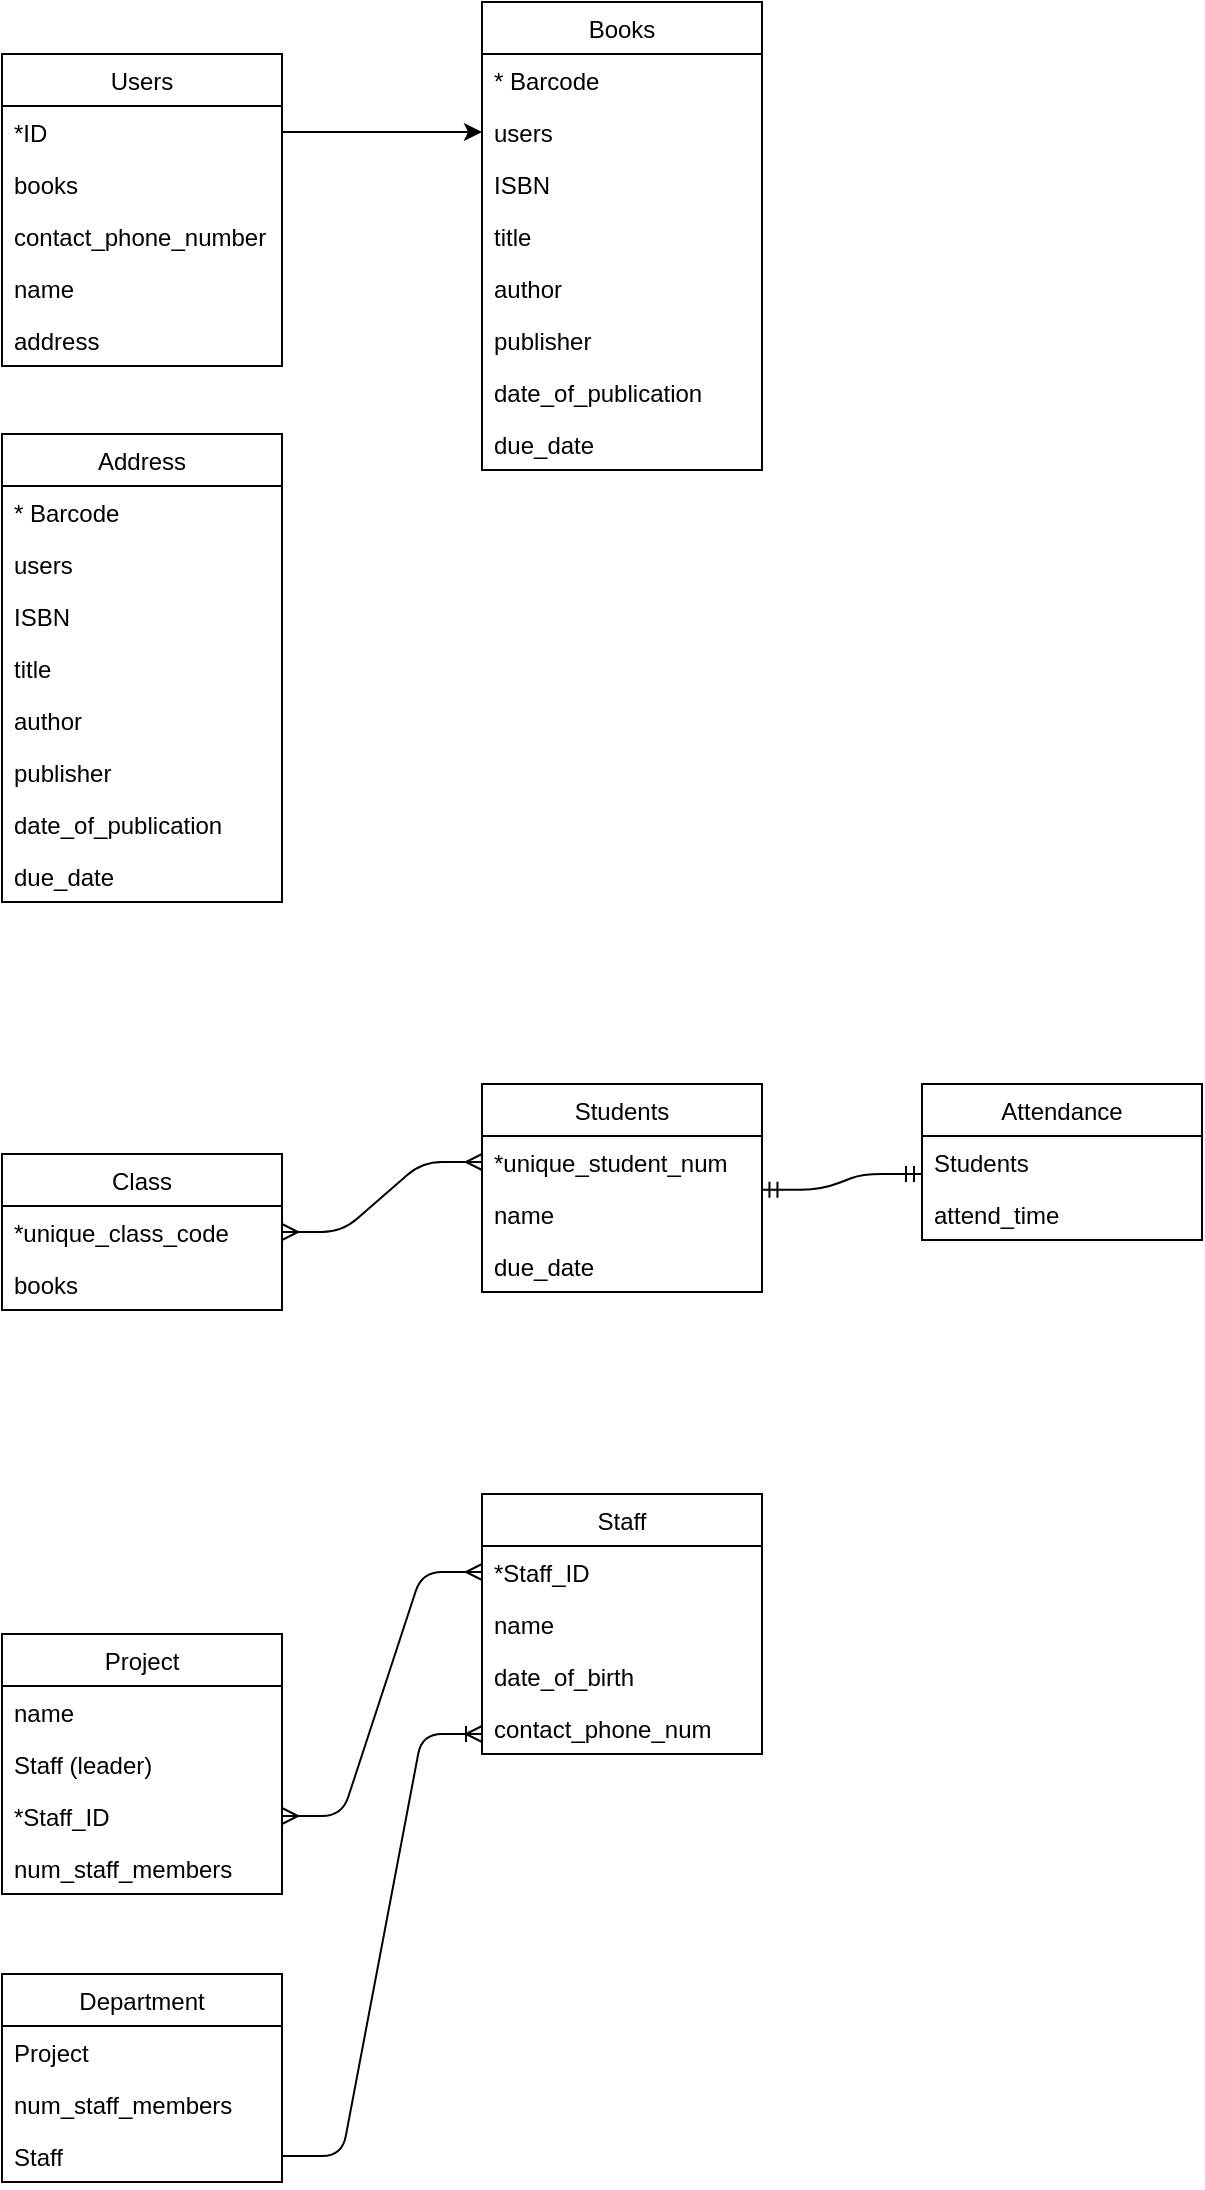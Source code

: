 <mxfile version="14.4.5" type="github">
  <diagram id="R2lEEEUBdFMjLlhIrx00" name="Page-1">
    <mxGraphModel dx="464" dy="560" grid="1" gridSize="10" guides="1" tooltips="1" connect="1" arrows="1" fold="1" page="1" pageScale="1" pageWidth="850" pageHeight="1100" math="0" shadow="0" extFonts="Permanent Marker^https://fonts.googleapis.com/css?family=Permanent+Marker">
      <root>
        <mxCell id="0" />
        <mxCell id="1" parent="0" />
        <mxCell id="ukiMxRc5v9U0ZkOO_Q2w-9" value="Users" style="swimlane;fontStyle=0;childLayout=stackLayout;horizontal=1;startSize=26;fillColor=none;horizontalStack=0;resizeParent=1;resizeParentMax=0;resizeLast=0;collapsible=1;marginBottom=0;" vertex="1" parent="1">
          <mxGeometry x="160" y="130" width="140" height="156" as="geometry" />
        </mxCell>
        <mxCell id="ukiMxRc5v9U0ZkOO_Q2w-12" value="*ID" style="text;strokeColor=none;fillColor=none;align=left;verticalAlign=top;spacingLeft=4;spacingRight=4;overflow=hidden;rotatable=0;points=[[0,0.5],[1,0.5]];portConstraint=eastwest;" vertex="1" parent="ukiMxRc5v9U0ZkOO_Q2w-9">
          <mxGeometry y="26" width="140" height="26" as="geometry" />
        </mxCell>
        <mxCell id="ukiMxRc5v9U0ZkOO_Q2w-3" value="books" style="text;strokeColor=none;fillColor=none;align=left;verticalAlign=top;spacingLeft=4;spacingRight=4;overflow=hidden;rotatable=0;points=[[0,0.5],[1,0.5]];portConstraint=eastwest;" vertex="1" parent="ukiMxRc5v9U0ZkOO_Q2w-9">
          <mxGeometry y="52" width="140" height="26" as="geometry" />
        </mxCell>
        <mxCell id="ukiMxRc5v9U0ZkOO_Q2w-31" value="contact_phone_number" style="text;strokeColor=none;fillColor=none;align=left;verticalAlign=top;spacingLeft=4;spacingRight=4;overflow=hidden;rotatable=0;points=[[0,0.5],[1,0.5]];portConstraint=eastwest;" vertex="1" parent="ukiMxRc5v9U0ZkOO_Q2w-9">
          <mxGeometry y="78" width="140" height="26" as="geometry" />
        </mxCell>
        <mxCell id="ukiMxRc5v9U0ZkOO_Q2w-10" value="name" style="text;strokeColor=none;fillColor=none;align=left;verticalAlign=top;spacingLeft=4;spacingRight=4;overflow=hidden;rotatable=0;points=[[0,0.5],[1,0.5]];portConstraint=eastwest;" vertex="1" parent="ukiMxRc5v9U0ZkOO_Q2w-9">
          <mxGeometry y="104" width="140" height="26" as="geometry" />
        </mxCell>
        <mxCell id="ukiMxRc5v9U0ZkOO_Q2w-11" value="address" style="text;strokeColor=none;fillColor=none;align=left;verticalAlign=top;spacingLeft=4;spacingRight=4;overflow=hidden;rotatable=0;points=[[0,0.5],[1,0.5]];portConstraint=eastwest;" vertex="1" parent="ukiMxRc5v9U0ZkOO_Q2w-9">
          <mxGeometry y="130" width="140" height="26" as="geometry" />
        </mxCell>
        <mxCell id="ukiMxRc5v9U0ZkOO_Q2w-16" value="Books" style="swimlane;fontStyle=0;childLayout=stackLayout;horizontal=1;startSize=26;fillColor=none;horizontalStack=0;resizeParent=1;resizeParentMax=0;resizeLast=0;collapsible=1;marginBottom=0;" vertex="1" parent="1">
          <mxGeometry x="400" y="104" width="140" height="234" as="geometry" />
        </mxCell>
        <mxCell id="ukiMxRc5v9U0ZkOO_Q2w-4" value="* Barcode" style="text;strokeColor=none;fillColor=none;align=left;verticalAlign=top;spacingLeft=4;spacingRight=4;overflow=hidden;rotatable=0;points=[[0,0.5],[1,0.5]];portConstraint=eastwest;" vertex="1" parent="ukiMxRc5v9U0ZkOO_Q2w-16">
          <mxGeometry y="26" width="140" height="26" as="geometry" />
        </mxCell>
        <mxCell id="ukiMxRc5v9U0ZkOO_Q2w-29" value="users" style="text;strokeColor=none;fillColor=none;align=left;verticalAlign=top;spacingLeft=4;spacingRight=4;overflow=hidden;rotatable=0;points=[[0,0.5],[1,0.5]];portConstraint=eastwest;" vertex="1" parent="ukiMxRc5v9U0ZkOO_Q2w-16">
          <mxGeometry y="52" width="140" height="26" as="geometry" />
        </mxCell>
        <mxCell id="ukiMxRc5v9U0ZkOO_Q2w-8" value="ISBN" style="text;strokeColor=none;fillColor=none;align=left;verticalAlign=top;spacingLeft=4;spacingRight=4;overflow=hidden;rotatable=0;points=[[0,0.5],[1,0.5]];portConstraint=eastwest;" vertex="1" parent="ukiMxRc5v9U0ZkOO_Q2w-16">
          <mxGeometry y="78" width="140" height="26" as="geometry" />
        </mxCell>
        <mxCell id="ukiMxRc5v9U0ZkOO_Q2w-32" value="title" style="text;strokeColor=none;fillColor=none;align=left;verticalAlign=top;spacingLeft=4;spacingRight=4;overflow=hidden;rotatable=0;points=[[0,0.5],[1,0.5]];portConstraint=eastwest;" vertex="1" parent="ukiMxRc5v9U0ZkOO_Q2w-16">
          <mxGeometry y="104" width="140" height="26" as="geometry" />
        </mxCell>
        <mxCell id="ukiMxRc5v9U0ZkOO_Q2w-5" value="author" style="text;strokeColor=none;fillColor=none;align=left;verticalAlign=top;spacingLeft=4;spacingRight=4;overflow=hidden;rotatable=0;points=[[0,0.5],[1,0.5]];portConstraint=eastwest;" vertex="1" parent="ukiMxRc5v9U0ZkOO_Q2w-16">
          <mxGeometry y="130" width="140" height="26" as="geometry" />
        </mxCell>
        <mxCell id="ukiMxRc5v9U0ZkOO_Q2w-6" value="publisher" style="text;strokeColor=none;fillColor=none;align=left;verticalAlign=top;spacingLeft=4;spacingRight=4;overflow=hidden;rotatable=0;points=[[0,0.5],[1,0.5]];portConstraint=eastwest;" vertex="1" parent="ukiMxRc5v9U0ZkOO_Q2w-16">
          <mxGeometry y="156" width="140" height="26" as="geometry" />
        </mxCell>
        <mxCell id="ukiMxRc5v9U0ZkOO_Q2w-7" value="date_of_publication" style="text;strokeColor=none;fillColor=none;align=left;verticalAlign=top;spacingLeft=4;spacingRight=4;overflow=hidden;rotatable=0;points=[[0,0.5],[1,0.5]];portConstraint=eastwest;" vertex="1" parent="ukiMxRc5v9U0ZkOO_Q2w-16">
          <mxGeometry y="182" width="140" height="26" as="geometry" />
        </mxCell>
        <mxCell id="ukiMxRc5v9U0ZkOO_Q2w-20" value="due_date" style="text;strokeColor=none;fillColor=none;align=left;verticalAlign=top;spacingLeft=4;spacingRight=4;overflow=hidden;rotatable=0;points=[[0,0.5],[1,0.5]];portConstraint=eastwest;" vertex="1" parent="ukiMxRc5v9U0ZkOO_Q2w-16">
          <mxGeometry y="208" width="140" height="26" as="geometry" />
        </mxCell>
        <mxCell id="ukiMxRc5v9U0ZkOO_Q2w-49" value="" style="endArrow=classic;html=1;exitX=1;exitY=0.5;exitDx=0;exitDy=0;entryX=0;entryY=0.5;entryDx=0;entryDy=0;" edge="1" parent="1" source="ukiMxRc5v9U0ZkOO_Q2w-12" target="ukiMxRc5v9U0ZkOO_Q2w-29">
          <mxGeometry width="50" height="50" relative="1" as="geometry">
            <mxPoint x="720" y="320" as="sourcePoint" />
            <mxPoint x="770" y="270" as="targetPoint" />
          </mxGeometry>
        </mxCell>
        <mxCell id="ukiMxRc5v9U0ZkOO_Q2w-50" value="Address" style="swimlane;fontStyle=0;childLayout=stackLayout;horizontal=1;startSize=26;fillColor=none;horizontalStack=0;resizeParent=1;resizeParentMax=0;resizeLast=0;collapsible=1;marginBottom=0;" vertex="1" parent="1">
          <mxGeometry x="160" y="320" width="140" height="234" as="geometry" />
        </mxCell>
        <mxCell id="ukiMxRc5v9U0ZkOO_Q2w-51" value="* Barcode" style="text;strokeColor=none;fillColor=none;align=left;verticalAlign=top;spacingLeft=4;spacingRight=4;overflow=hidden;rotatable=0;points=[[0,0.5],[1,0.5]];portConstraint=eastwest;" vertex="1" parent="ukiMxRc5v9U0ZkOO_Q2w-50">
          <mxGeometry y="26" width="140" height="26" as="geometry" />
        </mxCell>
        <mxCell id="ukiMxRc5v9U0ZkOO_Q2w-52" value="users" style="text;strokeColor=none;fillColor=none;align=left;verticalAlign=top;spacingLeft=4;spacingRight=4;overflow=hidden;rotatable=0;points=[[0,0.5],[1,0.5]];portConstraint=eastwest;" vertex="1" parent="ukiMxRc5v9U0ZkOO_Q2w-50">
          <mxGeometry y="52" width="140" height="26" as="geometry" />
        </mxCell>
        <mxCell id="ukiMxRc5v9U0ZkOO_Q2w-53" value="ISBN" style="text;strokeColor=none;fillColor=none;align=left;verticalAlign=top;spacingLeft=4;spacingRight=4;overflow=hidden;rotatable=0;points=[[0,0.5],[1,0.5]];portConstraint=eastwest;" vertex="1" parent="ukiMxRc5v9U0ZkOO_Q2w-50">
          <mxGeometry y="78" width="140" height="26" as="geometry" />
        </mxCell>
        <mxCell id="ukiMxRc5v9U0ZkOO_Q2w-54" value="title" style="text;strokeColor=none;fillColor=none;align=left;verticalAlign=top;spacingLeft=4;spacingRight=4;overflow=hidden;rotatable=0;points=[[0,0.5],[1,0.5]];portConstraint=eastwest;" vertex="1" parent="ukiMxRc5v9U0ZkOO_Q2w-50">
          <mxGeometry y="104" width="140" height="26" as="geometry" />
        </mxCell>
        <mxCell id="ukiMxRc5v9U0ZkOO_Q2w-55" value="author" style="text;strokeColor=none;fillColor=none;align=left;verticalAlign=top;spacingLeft=4;spacingRight=4;overflow=hidden;rotatable=0;points=[[0,0.5],[1,0.5]];portConstraint=eastwest;" vertex="1" parent="ukiMxRc5v9U0ZkOO_Q2w-50">
          <mxGeometry y="130" width="140" height="26" as="geometry" />
        </mxCell>
        <mxCell id="ukiMxRc5v9U0ZkOO_Q2w-56" value="publisher" style="text;strokeColor=none;fillColor=none;align=left;verticalAlign=top;spacingLeft=4;spacingRight=4;overflow=hidden;rotatable=0;points=[[0,0.5],[1,0.5]];portConstraint=eastwest;" vertex="1" parent="ukiMxRc5v9U0ZkOO_Q2w-50">
          <mxGeometry y="156" width="140" height="26" as="geometry" />
        </mxCell>
        <mxCell id="ukiMxRc5v9U0ZkOO_Q2w-57" value="date_of_publication" style="text;strokeColor=none;fillColor=none;align=left;verticalAlign=top;spacingLeft=4;spacingRight=4;overflow=hidden;rotatable=0;points=[[0,0.5],[1,0.5]];portConstraint=eastwest;" vertex="1" parent="ukiMxRc5v9U0ZkOO_Q2w-50">
          <mxGeometry y="182" width="140" height="26" as="geometry" />
        </mxCell>
        <mxCell id="ukiMxRc5v9U0ZkOO_Q2w-58" value="due_date" style="text;strokeColor=none;fillColor=none;align=left;verticalAlign=top;spacingLeft=4;spacingRight=4;overflow=hidden;rotatable=0;points=[[0,0.5],[1,0.5]];portConstraint=eastwest;" vertex="1" parent="ukiMxRc5v9U0ZkOO_Q2w-50">
          <mxGeometry y="208" width="140" height="26" as="geometry" />
        </mxCell>
        <mxCell id="ukiMxRc5v9U0ZkOO_Q2w-59" value="Class" style="swimlane;fontStyle=0;childLayout=stackLayout;horizontal=1;startSize=26;fillColor=none;horizontalStack=0;resizeParent=1;resizeParentMax=0;resizeLast=0;collapsible=1;marginBottom=0;" vertex="1" parent="1">
          <mxGeometry x="160" y="680" width="140" height="78" as="geometry" />
        </mxCell>
        <mxCell id="ukiMxRc5v9U0ZkOO_Q2w-60" value="*unique_class_code" style="text;strokeColor=none;fillColor=none;align=left;verticalAlign=top;spacingLeft=4;spacingRight=4;overflow=hidden;rotatable=0;points=[[0,0.5],[1,0.5]];portConstraint=eastwest;" vertex="1" parent="ukiMxRc5v9U0ZkOO_Q2w-59">
          <mxGeometry y="26" width="140" height="26" as="geometry" />
        </mxCell>
        <mxCell id="ukiMxRc5v9U0ZkOO_Q2w-61" value="books" style="text;strokeColor=none;fillColor=none;align=left;verticalAlign=top;spacingLeft=4;spacingRight=4;overflow=hidden;rotatable=0;points=[[0,0.5],[1,0.5]];portConstraint=eastwest;" vertex="1" parent="ukiMxRc5v9U0ZkOO_Q2w-59">
          <mxGeometry y="52" width="140" height="26" as="geometry" />
        </mxCell>
        <mxCell id="ukiMxRc5v9U0ZkOO_Q2w-66" value="Students" style="swimlane;fontStyle=0;childLayout=stackLayout;horizontal=1;startSize=26;fillColor=none;horizontalStack=0;resizeParent=1;resizeParentMax=0;resizeLast=0;collapsible=1;marginBottom=0;" vertex="1" parent="1">
          <mxGeometry x="400" y="645" width="140" height="104" as="geometry" />
        </mxCell>
        <mxCell id="ukiMxRc5v9U0ZkOO_Q2w-69" value="*unique_student_num" style="text;strokeColor=none;fillColor=none;align=left;verticalAlign=top;spacingLeft=4;spacingRight=4;overflow=hidden;rotatable=0;points=[[0,0.5],[1,0.5]];portConstraint=eastwest;" vertex="1" parent="ukiMxRc5v9U0ZkOO_Q2w-66">
          <mxGeometry y="26" width="140" height="26" as="geometry" />
        </mxCell>
        <mxCell id="ukiMxRc5v9U0ZkOO_Q2w-68" value="name" style="text;strokeColor=none;fillColor=none;align=left;verticalAlign=top;spacingLeft=4;spacingRight=4;overflow=hidden;rotatable=0;points=[[0,0.5],[1,0.5]];portConstraint=eastwest;" vertex="1" parent="ukiMxRc5v9U0ZkOO_Q2w-66">
          <mxGeometry y="52" width="140" height="26" as="geometry" />
        </mxCell>
        <mxCell id="ukiMxRc5v9U0ZkOO_Q2w-74" value="due_date" style="text;strokeColor=none;fillColor=none;align=left;verticalAlign=top;spacingLeft=4;spacingRight=4;overflow=hidden;rotatable=0;points=[[0,0.5],[1,0.5]];portConstraint=eastwest;" vertex="1" parent="ukiMxRc5v9U0ZkOO_Q2w-66">
          <mxGeometry y="78" width="140" height="26" as="geometry" />
        </mxCell>
        <mxCell id="ukiMxRc5v9U0ZkOO_Q2w-75" value="Attendance" style="swimlane;fontStyle=0;childLayout=stackLayout;horizontal=1;startSize=26;fillColor=none;horizontalStack=0;resizeParent=1;resizeParentMax=0;resizeLast=0;collapsible=1;marginBottom=0;" vertex="1" parent="1">
          <mxGeometry x="620" y="645" width="140" height="78" as="geometry" />
        </mxCell>
        <mxCell id="ukiMxRc5v9U0ZkOO_Q2w-76" value="Students" style="text;strokeColor=none;fillColor=none;align=left;verticalAlign=top;spacingLeft=4;spacingRight=4;overflow=hidden;rotatable=0;points=[[0,0.5],[1,0.5]];portConstraint=eastwest;" vertex="1" parent="ukiMxRc5v9U0ZkOO_Q2w-75">
          <mxGeometry y="26" width="140" height="26" as="geometry" />
        </mxCell>
        <mxCell id="ukiMxRc5v9U0ZkOO_Q2w-78" value="attend_time&#xa;" style="text;strokeColor=none;fillColor=none;align=left;verticalAlign=top;spacingLeft=4;spacingRight=4;overflow=hidden;rotatable=0;points=[[0,0.5],[1,0.5]];portConstraint=eastwest;" vertex="1" parent="ukiMxRc5v9U0ZkOO_Q2w-75">
          <mxGeometry y="52" width="140" height="26" as="geometry" />
        </mxCell>
        <mxCell id="ukiMxRc5v9U0ZkOO_Q2w-81" value="Staff" style="swimlane;fontStyle=0;childLayout=stackLayout;horizontal=1;startSize=26;fillColor=none;horizontalStack=0;resizeParent=1;resizeParentMax=0;resizeLast=0;collapsible=1;marginBottom=0;" vertex="1" parent="1">
          <mxGeometry x="400" y="850" width="140" height="130" as="geometry" />
        </mxCell>
        <mxCell id="ukiMxRc5v9U0ZkOO_Q2w-82" value="*Staff_ID" style="text;strokeColor=none;fillColor=none;align=left;verticalAlign=top;spacingLeft=4;spacingRight=4;overflow=hidden;rotatable=0;points=[[0,0.5],[1,0.5]];portConstraint=eastwest;" vertex="1" parent="ukiMxRc5v9U0ZkOO_Q2w-81">
          <mxGeometry y="26" width="140" height="26" as="geometry" />
        </mxCell>
        <mxCell id="ukiMxRc5v9U0ZkOO_Q2w-83" value="name" style="text;strokeColor=none;fillColor=none;align=left;verticalAlign=top;spacingLeft=4;spacingRight=4;overflow=hidden;rotatable=0;points=[[0,0.5],[1,0.5]];portConstraint=eastwest;" vertex="1" parent="ukiMxRc5v9U0ZkOO_Q2w-81">
          <mxGeometry y="52" width="140" height="26" as="geometry" />
        </mxCell>
        <mxCell id="ukiMxRc5v9U0ZkOO_Q2w-84" value="date_of_birth" style="text;strokeColor=none;fillColor=none;align=left;verticalAlign=top;spacingLeft=4;spacingRight=4;overflow=hidden;rotatable=0;points=[[0,0.5],[1,0.5]];portConstraint=eastwest;" vertex="1" parent="ukiMxRc5v9U0ZkOO_Q2w-81">
          <mxGeometry y="78" width="140" height="26" as="geometry" />
        </mxCell>
        <mxCell id="ukiMxRc5v9U0ZkOO_Q2w-85" value="contact_phone_num" style="text;strokeColor=none;fillColor=none;align=left;verticalAlign=top;spacingLeft=4;spacingRight=4;overflow=hidden;rotatable=0;points=[[0,0.5],[1,0.5]];portConstraint=eastwest;" vertex="1" parent="ukiMxRc5v9U0ZkOO_Q2w-81">
          <mxGeometry y="104" width="140" height="26" as="geometry" />
        </mxCell>
        <mxCell id="ukiMxRc5v9U0ZkOO_Q2w-88" value="Department" style="swimlane;fontStyle=0;childLayout=stackLayout;horizontal=1;startSize=26;fillColor=none;horizontalStack=0;resizeParent=1;resizeParentMax=0;resizeLast=0;collapsible=1;marginBottom=0;" vertex="1" parent="1">
          <mxGeometry x="160" y="1090" width="140" height="104" as="geometry" />
        </mxCell>
        <mxCell id="ukiMxRc5v9U0ZkOO_Q2w-90" value="Project" style="text;strokeColor=none;fillColor=none;align=left;verticalAlign=top;spacingLeft=4;spacingRight=4;overflow=hidden;rotatable=0;points=[[0,0.5],[1,0.5]];portConstraint=eastwest;" vertex="1" parent="ukiMxRc5v9U0ZkOO_Q2w-88">
          <mxGeometry y="26" width="140" height="26" as="geometry" />
        </mxCell>
        <mxCell id="ukiMxRc5v9U0ZkOO_Q2w-92" value="num_staff_members" style="text;strokeColor=none;fillColor=none;align=left;verticalAlign=top;spacingLeft=4;spacingRight=4;overflow=hidden;rotatable=0;points=[[0,0.5],[1,0.5]];portConstraint=eastwest;" vertex="1" parent="ukiMxRc5v9U0ZkOO_Q2w-88">
          <mxGeometry y="52" width="140" height="26" as="geometry" />
        </mxCell>
        <mxCell id="ukiMxRc5v9U0ZkOO_Q2w-93" value="Staff" style="text;strokeColor=none;fillColor=none;align=left;verticalAlign=top;spacingLeft=4;spacingRight=4;overflow=hidden;rotatable=0;points=[[0,0.5],[1,0.5]];portConstraint=eastwest;" vertex="1" parent="ukiMxRc5v9U0ZkOO_Q2w-88">
          <mxGeometry y="78" width="140" height="26" as="geometry" />
        </mxCell>
        <mxCell id="ukiMxRc5v9U0ZkOO_Q2w-97" value="" style="edgeStyle=entityRelationEdgeStyle;fontSize=12;html=1;endArrow=ERmany;startArrow=ERmany;" edge="1" parent="1" target="ukiMxRc5v9U0ZkOO_Q2w-69">
          <mxGeometry width="100" height="100" relative="1" as="geometry">
            <mxPoint x="300" y="719" as="sourcePoint" />
            <mxPoint x="400" y="619" as="targetPoint" />
          </mxGeometry>
        </mxCell>
        <mxCell id="ukiMxRc5v9U0ZkOO_Q2w-102" value="" style="edgeStyle=entityRelationEdgeStyle;fontSize=12;html=1;endArrow=ERmandOne;startArrow=ERmandOne;exitX=0.998;exitY=0.032;exitDx=0;exitDy=0;exitPerimeter=0;" edge="1" parent="1" source="ukiMxRc5v9U0ZkOO_Q2w-68">
          <mxGeometry width="100" height="100" relative="1" as="geometry">
            <mxPoint x="520" y="790" as="sourcePoint" />
            <mxPoint x="620" y="690" as="targetPoint" />
          </mxGeometry>
        </mxCell>
        <mxCell id="ukiMxRc5v9U0ZkOO_Q2w-104" value="Project" style="swimlane;fontStyle=0;childLayout=stackLayout;horizontal=1;startSize=26;fillColor=none;horizontalStack=0;resizeParent=1;resizeParentMax=0;resizeLast=0;collapsible=1;marginBottom=0;" vertex="1" parent="1">
          <mxGeometry x="160" y="920" width="140" height="130" as="geometry" />
        </mxCell>
        <mxCell id="ukiMxRc5v9U0ZkOO_Q2w-105" value="name" style="text;strokeColor=none;fillColor=none;align=left;verticalAlign=top;spacingLeft=4;spacingRight=4;overflow=hidden;rotatable=0;points=[[0,0.5],[1,0.5]];portConstraint=eastwest;" vertex="1" parent="ukiMxRc5v9U0ZkOO_Q2w-104">
          <mxGeometry y="26" width="140" height="26" as="geometry" />
        </mxCell>
        <mxCell id="ukiMxRc5v9U0ZkOO_Q2w-106" value="Staff (leader)" style="text;strokeColor=none;fillColor=none;align=left;verticalAlign=top;spacingLeft=4;spacingRight=4;overflow=hidden;rotatable=0;points=[[0,0.5],[1,0.5]];portConstraint=eastwest;" vertex="1" parent="ukiMxRc5v9U0ZkOO_Q2w-104">
          <mxGeometry y="52" width="140" height="26" as="geometry" />
        </mxCell>
        <mxCell id="ukiMxRc5v9U0ZkOO_Q2w-116" value="*Staff_ID" style="text;strokeColor=none;fillColor=none;align=left;verticalAlign=top;spacingLeft=4;spacingRight=4;overflow=hidden;rotatable=0;points=[[0,0.5],[1,0.5]];portConstraint=eastwest;" vertex="1" parent="ukiMxRc5v9U0ZkOO_Q2w-104">
          <mxGeometry y="78" width="140" height="26" as="geometry" />
        </mxCell>
        <mxCell id="ukiMxRc5v9U0ZkOO_Q2w-107" value="num_staff_members" style="text;strokeColor=none;fillColor=none;align=left;verticalAlign=top;spacingLeft=4;spacingRight=4;overflow=hidden;rotatable=0;points=[[0,0.5],[1,0.5]];portConstraint=eastwest;" vertex="1" parent="ukiMxRc5v9U0ZkOO_Q2w-104">
          <mxGeometry y="104" width="140" height="26" as="geometry" />
        </mxCell>
        <mxCell id="ukiMxRc5v9U0ZkOO_Q2w-113" value="" style="edgeStyle=entityRelationEdgeStyle;fontSize=12;html=1;endArrow=ERmany;startArrow=ERmany;entryX=0;entryY=0.5;entryDx=0;entryDy=0;exitX=1;exitY=0.5;exitDx=0;exitDy=0;" edge="1" parent="1" source="ukiMxRc5v9U0ZkOO_Q2w-116" target="ukiMxRc5v9U0ZkOO_Q2w-82">
          <mxGeometry width="100" height="100" relative="1" as="geometry">
            <mxPoint x="300" y="965" as="sourcePoint" />
            <mxPoint x="400" y="930" as="targetPoint" />
          </mxGeometry>
        </mxCell>
        <mxCell id="ukiMxRc5v9U0ZkOO_Q2w-115" value="" style="edgeStyle=entityRelationEdgeStyle;fontSize=12;html=1;endArrow=ERoneToMany;exitX=1;exitY=0.5;exitDx=0;exitDy=0;" edge="1" parent="1" source="ukiMxRc5v9U0ZkOO_Q2w-93">
          <mxGeometry width="100" height="100" relative="1" as="geometry">
            <mxPoint x="300" y="1140" as="sourcePoint" />
            <mxPoint x="400" y="970" as="targetPoint" />
          </mxGeometry>
        </mxCell>
      </root>
    </mxGraphModel>
  </diagram>
</mxfile>
